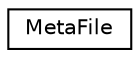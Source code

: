digraph G
{
  edge [fontname="Helvetica",fontsize="10",labelfontname="Helvetica",labelfontsize="10"];
  node [fontname="Helvetica",fontsize="10",shape=record];
  rankdir="LR";
  Node1 [label="MetaFile",height=0.2,width=0.4,color="black", fillcolor="white", style="filled",URL="$struct_meta_file.html"];
}
